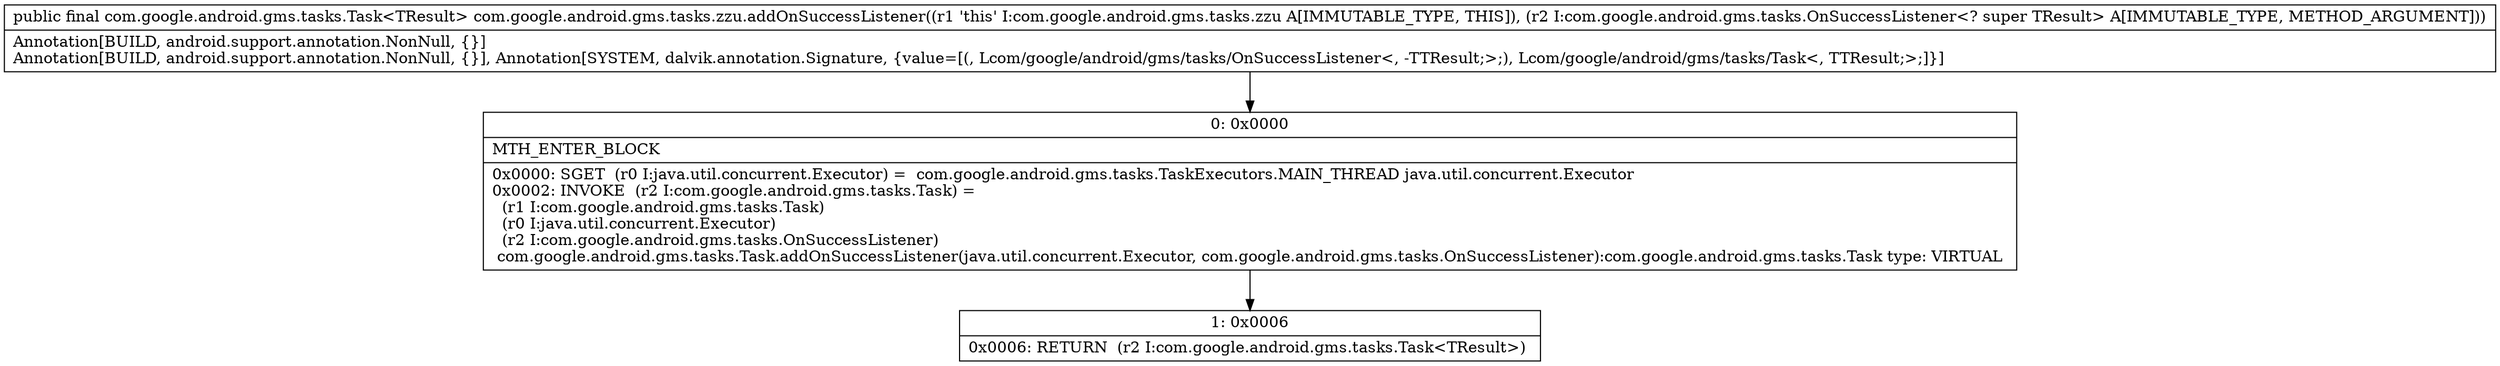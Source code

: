 digraph "CFG forcom.google.android.gms.tasks.zzu.addOnSuccessListener(Lcom\/google\/android\/gms\/tasks\/OnSuccessListener;)Lcom\/google\/android\/gms\/tasks\/Task;" {
Node_0 [shape=record,label="{0\:\ 0x0000|MTH_ENTER_BLOCK\l|0x0000: SGET  (r0 I:java.util.concurrent.Executor) =  com.google.android.gms.tasks.TaskExecutors.MAIN_THREAD java.util.concurrent.Executor \l0x0002: INVOKE  (r2 I:com.google.android.gms.tasks.Task) = \l  (r1 I:com.google.android.gms.tasks.Task)\l  (r0 I:java.util.concurrent.Executor)\l  (r2 I:com.google.android.gms.tasks.OnSuccessListener)\l com.google.android.gms.tasks.Task.addOnSuccessListener(java.util.concurrent.Executor, com.google.android.gms.tasks.OnSuccessListener):com.google.android.gms.tasks.Task type: VIRTUAL \l}"];
Node_1 [shape=record,label="{1\:\ 0x0006|0x0006: RETURN  (r2 I:com.google.android.gms.tasks.Task\<TResult\>) \l}"];
MethodNode[shape=record,label="{public final com.google.android.gms.tasks.Task\<TResult\> com.google.android.gms.tasks.zzu.addOnSuccessListener((r1 'this' I:com.google.android.gms.tasks.zzu A[IMMUTABLE_TYPE, THIS]), (r2 I:com.google.android.gms.tasks.OnSuccessListener\<? super TResult\> A[IMMUTABLE_TYPE, METHOD_ARGUMENT]))  | Annotation[BUILD, android.support.annotation.NonNull, \{\}]\lAnnotation[BUILD, android.support.annotation.NonNull, \{\}], Annotation[SYSTEM, dalvik.annotation.Signature, \{value=[(, Lcom\/google\/android\/gms\/tasks\/OnSuccessListener\<, \-TTResult;\>;), Lcom\/google\/android\/gms\/tasks\/Task\<, TTResult;\>;]\}]\l}"];
MethodNode -> Node_0;
Node_0 -> Node_1;
}

